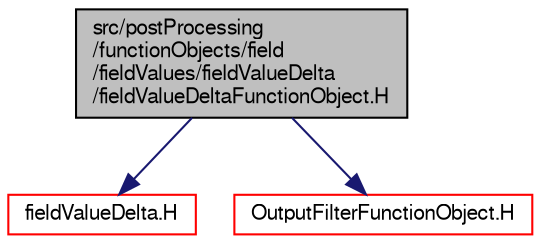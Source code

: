 digraph "src/postProcessing/functionObjects/field/fieldValues/fieldValueDelta/fieldValueDeltaFunctionObject.H"
{
  bgcolor="transparent";
  edge [fontname="FreeSans",fontsize="10",labelfontname="FreeSans",labelfontsize="10"];
  node [fontname="FreeSans",fontsize="10",shape=record];
  Node0 [label="src/postProcessing\l/functionObjects/field\l/fieldValues/fieldValueDelta\l/fieldValueDeltaFunctionObject.H",height=0.2,width=0.4,color="black", fillcolor="grey75", style="filled", fontcolor="black"];
  Node0 -> Node1 [color="midnightblue",fontsize="10",style="solid",fontname="FreeSans"];
  Node1 [label="fieldValueDelta.H",height=0.2,width=0.4,color="red",URL="$a13328.html"];
  Node0 -> Node276 [color="midnightblue",fontsize="10",style="solid",fontname="FreeSans"];
  Node276 [label="OutputFilterFunctionObject.H",height=0.2,width=0.4,color="red",URL="$a08975.html"];
}
